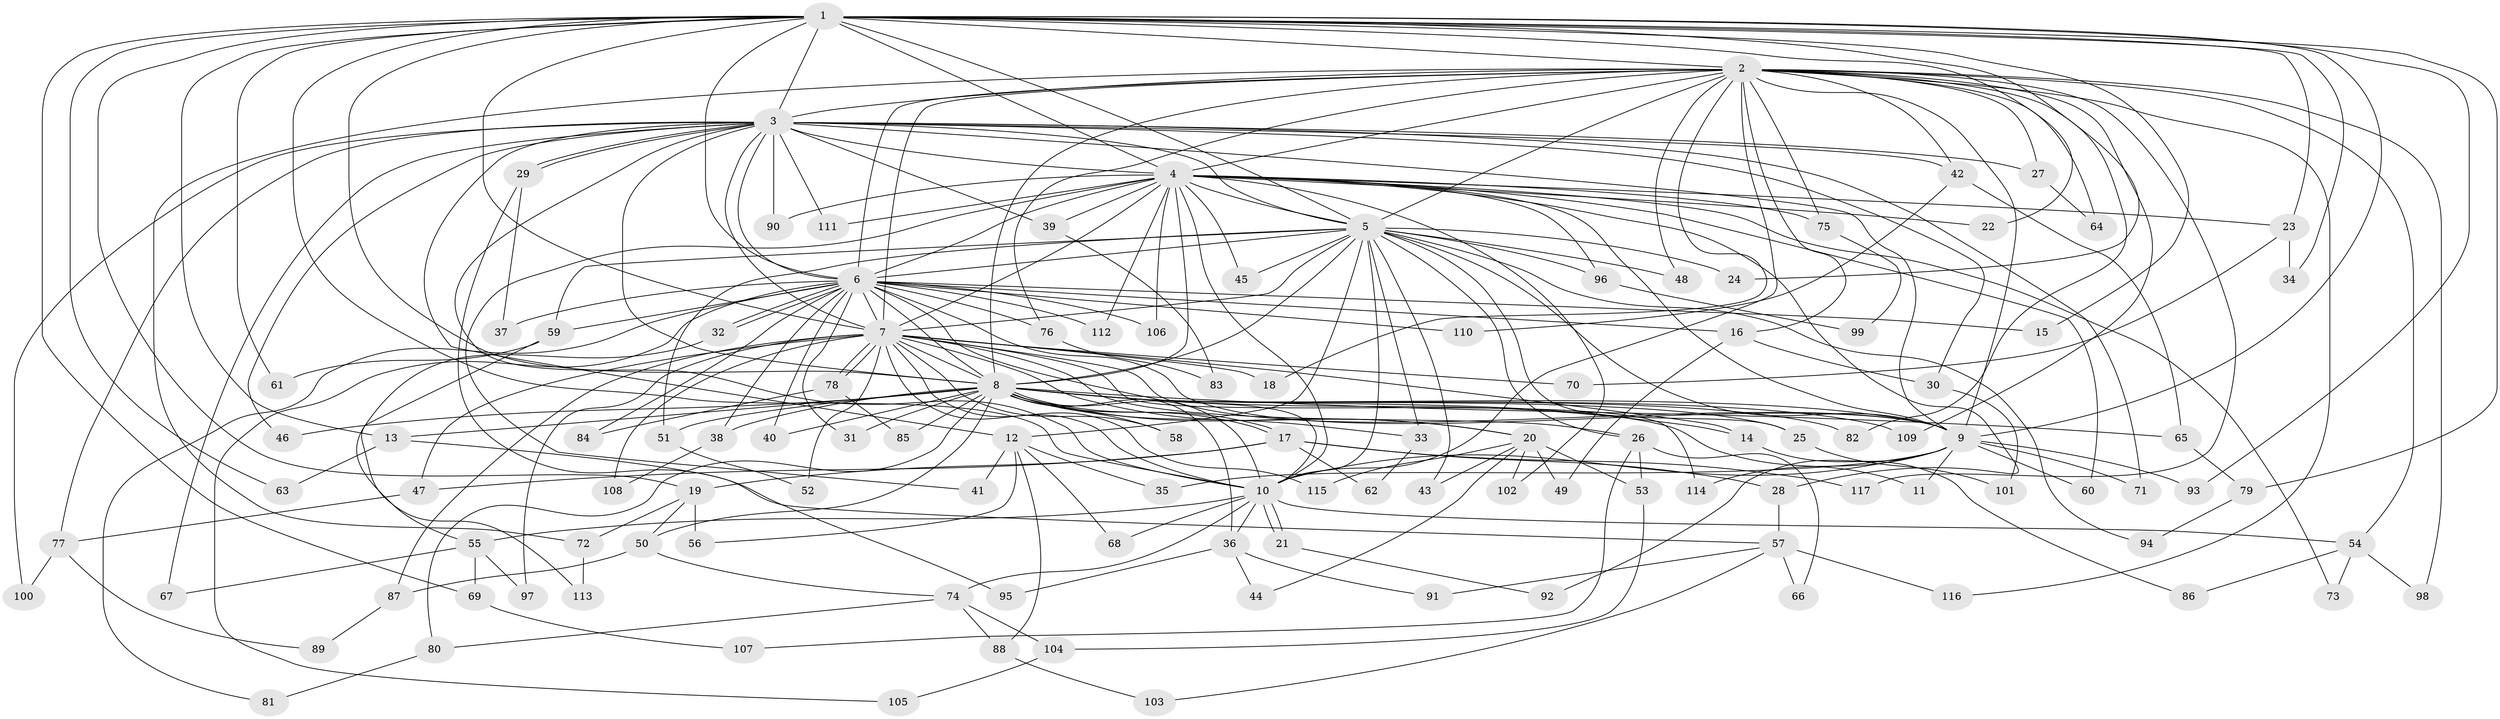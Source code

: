 // Generated by graph-tools (version 1.1) at 2025/01/03/09/25 03:01:36]
// undirected, 117 vertices, 259 edges
graph export_dot {
graph [start="1"]
  node [color=gray90,style=filled];
  1;
  2;
  3;
  4;
  5;
  6;
  7;
  8;
  9;
  10;
  11;
  12;
  13;
  14;
  15;
  16;
  17;
  18;
  19;
  20;
  21;
  22;
  23;
  24;
  25;
  26;
  27;
  28;
  29;
  30;
  31;
  32;
  33;
  34;
  35;
  36;
  37;
  38;
  39;
  40;
  41;
  42;
  43;
  44;
  45;
  46;
  47;
  48;
  49;
  50;
  51;
  52;
  53;
  54;
  55;
  56;
  57;
  58;
  59;
  60;
  61;
  62;
  63;
  64;
  65;
  66;
  67;
  68;
  69;
  70;
  71;
  72;
  73;
  74;
  75;
  76;
  77;
  78;
  79;
  80;
  81;
  82;
  83;
  84;
  85;
  86;
  87;
  88;
  89;
  90;
  91;
  92;
  93;
  94;
  95;
  96;
  97;
  98;
  99;
  100;
  101;
  102;
  103;
  104;
  105;
  106;
  107;
  108;
  109;
  110;
  111;
  112;
  113;
  114;
  115;
  116;
  117;
  1 -- 2;
  1 -- 3;
  1 -- 4;
  1 -- 5;
  1 -- 6;
  1 -- 7;
  1 -- 8;
  1 -- 9;
  1 -- 10;
  1 -- 13;
  1 -- 15;
  1 -- 19;
  1 -- 22;
  1 -- 23;
  1 -- 24;
  1 -- 34;
  1 -- 61;
  1 -- 63;
  1 -- 69;
  1 -- 79;
  1 -- 93;
  2 -- 3;
  2 -- 4;
  2 -- 5;
  2 -- 6;
  2 -- 7;
  2 -- 8;
  2 -- 9;
  2 -- 10;
  2 -- 16;
  2 -- 18;
  2 -- 27;
  2 -- 42;
  2 -- 48;
  2 -- 54;
  2 -- 64;
  2 -- 72;
  2 -- 75;
  2 -- 76;
  2 -- 82;
  2 -- 98;
  2 -- 109;
  2 -- 116;
  2 -- 117;
  3 -- 4;
  3 -- 5;
  3 -- 6;
  3 -- 7;
  3 -- 8;
  3 -- 9;
  3 -- 10;
  3 -- 12;
  3 -- 27;
  3 -- 29;
  3 -- 29;
  3 -- 30;
  3 -- 39;
  3 -- 42;
  3 -- 46;
  3 -- 67;
  3 -- 71;
  3 -- 77;
  3 -- 90;
  3 -- 100;
  3 -- 111;
  4 -- 5;
  4 -- 6;
  4 -- 7;
  4 -- 8;
  4 -- 9;
  4 -- 10;
  4 -- 22;
  4 -- 23;
  4 -- 28;
  4 -- 39;
  4 -- 41;
  4 -- 45;
  4 -- 60;
  4 -- 73;
  4 -- 75;
  4 -- 90;
  4 -- 96;
  4 -- 102;
  4 -- 106;
  4 -- 111;
  4 -- 112;
  5 -- 6;
  5 -- 7;
  5 -- 8;
  5 -- 9;
  5 -- 10;
  5 -- 12;
  5 -- 24;
  5 -- 25;
  5 -- 26;
  5 -- 33;
  5 -- 43;
  5 -- 45;
  5 -- 48;
  5 -- 51;
  5 -- 59;
  5 -- 94;
  5 -- 96;
  6 -- 7;
  6 -- 8;
  6 -- 9;
  6 -- 10;
  6 -- 15;
  6 -- 16;
  6 -- 31;
  6 -- 32;
  6 -- 32;
  6 -- 37;
  6 -- 38;
  6 -- 40;
  6 -- 59;
  6 -- 76;
  6 -- 81;
  6 -- 84;
  6 -- 105;
  6 -- 106;
  6 -- 110;
  6 -- 112;
  7 -- 8;
  7 -- 9;
  7 -- 10;
  7 -- 14;
  7 -- 18;
  7 -- 20;
  7 -- 26;
  7 -- 47;
  7 -- 52;
  7 -- 58;
  7 -- 70;
  7 -- 78;
  7 -- 78;
  7 -- 87;
  7 -- 97;
  7 -- 108;
  7 -- 114;
  7 -- 115;
  8 -- 9;
  8 -- 10;
  8 -- 11;
  8 -- 13;
  8 -- 14;
  8 -- 17;
  8 -- 17;
  8 -- 20;
  8 -- 25;
  8 -- 31;
  8 -- 33;
  8 -- 36;
  8 -- 38;
  8 -- 40;
  8 -- 46;
  8 -- 50;
  8 -- 51;
  8 -- 58;
  8 -- 65;
  8 -- 80;
  8 -- 82;
  8 -- 85;
  8 -- 109;
  9 -- 10;
  9 -- 11;
  9 -- 35;
  9 -- 60;
  9 -- 71;
  9 -- 92;
  9 -- 93;
  9 -- 114;
  10 -- 21;
  10 -- 21;
  10 -- 36;
  10 -- 54;
  10 -- 55;
  10 -- 68;
  10 -- 74;
  12 -- 35;
  12 -- 41;
  12 -- 56;
  12 -- 68;
  12 -- 88;
  13 -- 57;
  13 -- 63;
  14 -- 86;
  16 -- 30;
  16 -- 49;
  17 -- 19;
  17 -- 28;
  17 -- 47;
  17 -- 62;
  17 -- 117;
  19 -- 50;
  19 -- 56;
  19 -- 72;
  20 -- 43;
  20 -- 44;
  20 -- 49;
  20 -- 53;
  20 -- 102;
  20 -- 115;
  21 -- 92;
  23 -- 34;
  23 -- 70;
  25 -- 101;
  26 -- 53;
  26 -- 66;
  26 -- 107;
  27 -- 64;
  28 -- 57;
  29 -- 37;
  29 -- 95;
  30 -- 101;
  32 -- 55;
  33 -- 62;
  36 -- 44;
  36 -- 91;
  36 -- 95;
  38 -- 108;
  39 -- 83;
  42 -- 65;
  42 -- 110;
  47 -- 77;
  50 -- 74;
  50 -- 87;
  51 -- 52;
  53 -- 104;
  54 -- 73;
  54 -- 86;
  54 -- 98;
  55 -- 67;
  55 -- 69;
  55 -- 97;
  57 -- 66;
  57 -- 91;
  57 -- 103;
  57 -- 116;
  59 -- 61;
  59 -- 113;
  65 -- 79;
  69 -- 107;
  72 -- 113;
  74 -- 80;
  74 -- 88;
  74 -- 104;
  75 -- 99;
  76 -- 83;
  77 -- 89;
  77 -- 100;
  78 -- 84;
  78 -- 85;
  79 -- 94;
  80 -- 81;
  87 -- 89;
  88 -- 103;
  96 -- 99;
  104 -- 105;
}
